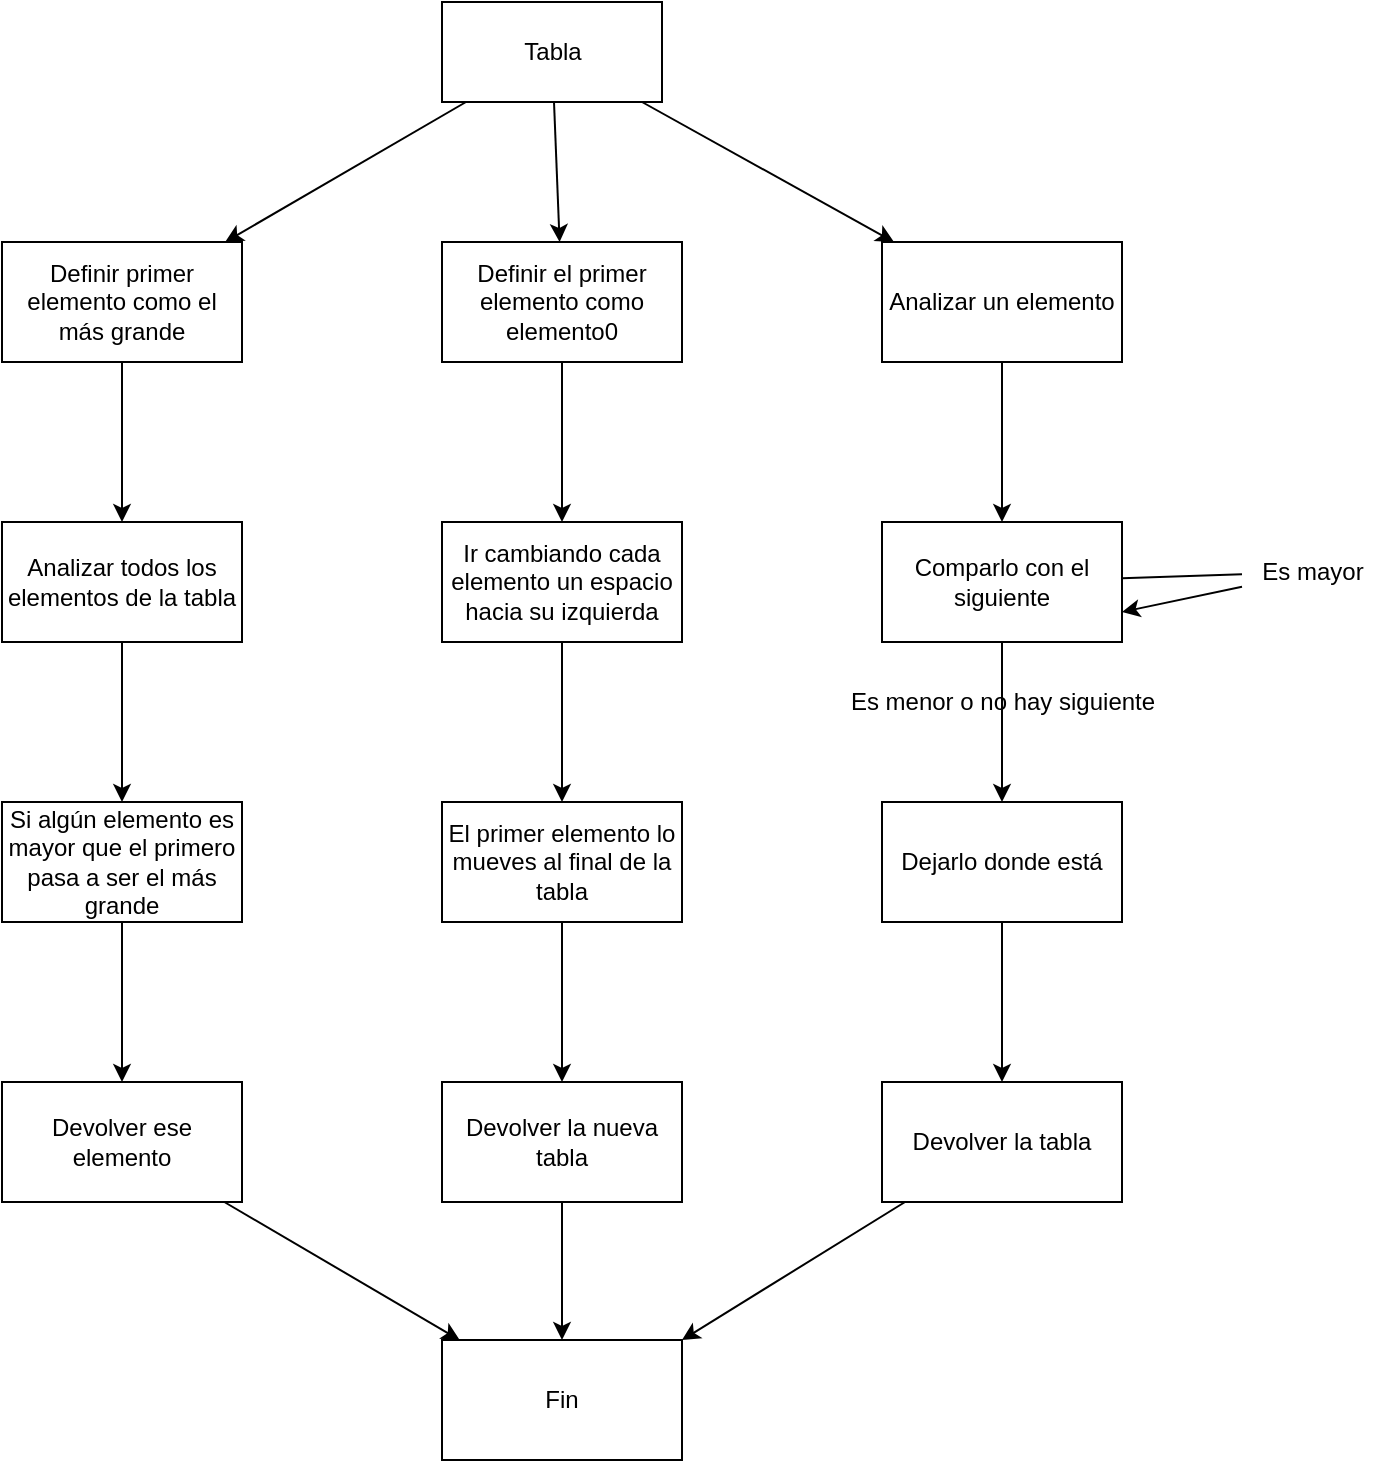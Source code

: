 <mxfile>
    <diagram id="_32itZah1G_ymb7UVUf7" name="Page-1">
        <mxGraphModel dx="1066" dy="560" grid="1" gridSize="10" guides="1" tooltips="1" connect="1" arrows="1" fold="1" page="1" pageScale="1" pageWidth="827" pageHeight="1169" math="0" shadow="0">
            <root>
                <mxCell id="0"/>
                <mxCell id="1" parent="0"/>
                <mxCell id="4" value="" style="edgeStyle=none;html=1;" edge="1" parent="1" source="2" target="3">
                    <mxGeometry relative="1" as="geometry"/>
                </mxCell>
                <mxCell id="6" value="" style="edgeStyle=none;html=1;" edge="1" parent="1" source="2" target="5">
                    <mxGeometry relative="1" as="geometry"/>
                </mxCell>
                <mxCell id="8" value="" style="edgeStyle=none;html=1;" edge="1" parent="1" source="2" target="7">
                    <mxGeometry relative="1" as="geometry"/>
                </mxCell>
                <mxCell id="2" value="Tabla" style="html=1;" vertex="1" parent="1">
                    <mxGeometry x="320" y="500" width="110" height="50" as="geometry"/>
                </mxCell>
                <mxCell id="20" value="" style="edgeStyle=none;html=1;" edge="1" parent="1" source="3" target="19">
                    <mxGeometry relative="1" as="geometry"/>
                </mxCell>
                <mxCell id="3" value="Definir el primer elemento como elemento0" style="whiteSpace=wrap;html=1;" vertex="1" parent="1">
                    <mxGeometry x="320" y="620" width="120" height="60" as="geometry"/>
                </mxCell>
                <mxCell id="27" value="" style="edgeStyle=none;html=1;" edge="1" parent="1" source="5" target="26">
                    <mxGeometry relative="1" as="geometry"/>
                </mxCell>
                <mxCell id="5" value="Analizar un elemento" style="whiteSpace=wrap;html=1;" vertex="1" parent="1">
                    <mxGeometry x="540" y="620" width="120" height="60" as="geometry"/>
                </mxCell>
                <mxCell id="10" value="" style="edgeStyle=none;html=1;" edge="1" parent="1" source="7" target="9">
                    <mxGeometry relative="1" as="geometry"/>
                </mxCell>
                <mxCell id="7" value="Definir primer elemento como el más grande" style="whiteSpace=wrap;html=1;" vertex="1" parent="1">
                    <mxGeometry x="100" y="620" width="120" height="60" as="geometry"/>
                </mxCell>
                <mxCell id="14" value="" style="edgeStyle=none;html=1;" edge="1" parent="1" source="9" target="13">
                    <mxGeometry relative="1" as="geometry"/>
                </mxCell>
                <mxCell id="9" value="Analizar todos los elementos de la tabla" style="whiteSpace=wrap;html=1;" vertex="1" parent="1">
                    <mxGeometry x="100" y="760" width="120" height="60" as="geometry"/>
                </mxCell>
                <mxCell id="16" value="" style="edgeStyle=none;html=1;" edge="1" parent="1" source="13" target="15">
                    <mxGeometry relative="1" as="geometry"/>
                </mxCell>
                <mxCell id="13" value="Si algún elemento es mayor que el primero pasa a ser el más grande" style="whiteSpace=wrap;html=1;" vertex="1" parent="1">
                    <mxGeometry x="100" y="900" width="120" height="60" as="geometry"/>
                </mxCell>
                <mxCell id="18" value="" style="edgeStyle=none;html=1;" edge="1" parent="1" source="15" target="17">
                    <mxGeometry relative="1" as="geometry"/>
                </mxCell>
                <mxCell id="15" value="Devolver ese elemento" style="whiteSpace=wrap;html=1;" vertex="1" parent="1">
                    <mxGeometry x="100" y="1040" width="120" height="60" as="geometry"/>
                </mxCell>
                <mxCell id="17" value="Fin" style="whiteSpace=wrap;html=1;" vertex="1" parent="1">
                    <mxGeometry x="320" y="1169" width="120" height="60" as="geometry"/>
                </mxCell>
                <mxCell id="22" value="" style="edgeStyle=none;html=1;" edge="1" parent="1" source="19" target="21">
                    <mxGeometry relative="1" as="geometry"/>
                </mxCell>
                <mxCell id="19" value="Ir cambiando cada elemento un espacio hacia su izquierda" style="whiteSpace=wrap;html=1;" vertex="1" parent="1">
                    <mxGeometry x="320" y="760" width="120" height="60" as="geometry"/>
                </mxCell>
                <mxCell id="24" value="" style="edgeStyle=none;html=1;" edge="1" parent="1" source="21" target="23">
                    <mxGeometry relative="1" as="geometry"/>
                </mxCell>
                <mxCell id="21" value="El primer elemento lo mueves al final de la tabla" style="whiteSpace=wrap;html=1;" vertex="1" parent="1">
                    <mxGeometry x="320" y="900" width="120" height="60" as="geometry"/>
                </mxCell>
                <mxCell id="25" value="" style="edgeStyle=none;html=1;" edge="1" parent="1" source="23" target="17">
                    <mxGeometry relative="1" as="geometry"/>
                </mxCell>
                <mxCell id="23" value="Devolver la nueva tabla" style="whiteSpace=wrap;html=1;" vertex="1" parent="1">
                    <mxGeometry x="320" y="1040" width="120" height="60" as="geometry"/>
                </mxCell>
                <mxCell id="29" value="" style="edgeStyle=none;html=1;" edge="1" parent="1" source="26" target="28">
                    <mxGeometry relative="1" as="geometry"/>
                </mxCell>
                <mxCell id="31" value="" style="edgeStyle=none;html=1;startArrow=none;entryX=1;entryY=0.75;entryDx=0;entryDy=0;" edge="1" parent="1" source="33" target="26">
                    <mxGeometry relative="1" as="geometry">
                        <mxPoint x="740.0" y="787.143" as="targetPoint"/>
                    </mxGeometry>
                </mxCell>
                <mxCell id="26" value="Comparlo con el siguiente" style="whiteSpace=wrap;html=1;" vertex="1" parent="1">
                    <mxGeometry x="540" y="760" width="120" height="60" as="geometry"/>
                </mxCell>
                <mxCell id="36" value="" style="edgeStyle=none;html=1;" edge="1" parent="1" source="28" target="35">
                    <mxGeometry relative="1" as="geometry"/>
                </mxCell>
                <mxCell id="28" value="Dejarlo donde está" style="whiteSpace=wrap;html=1;" vertex="1" parent="1">
                    <mxGeometry x="540" y="900" width="120" height="60" as="geometry"/>
                </mxCell>
                <mxCell id="32" value="Es menor o no hay siguiente" style="text;html=1;align=center;verticalAlign=middle;resizable=0;points=[];autosize=1;strokeColor=none;fillColor=none;" vertex="1" parent="1">
                    <mxGeometry x="510" y="835" width="180" height="30" as="geometry"/>
                </mxCell>
                <mxCell id="34" value="" style="edgeStyle=none;html=1;endArrow=none;" edge="1" parent="1" source="26" target="33">
                    <mxGeometry relative="1" as="geometry">
                        <mxPoint x="660.0" y="790" as="sourcePoint"/>
                        <mxPoint x="740.0" y="790" as="targetPoint"/>
                    </mxGeometry>
                </mxCell>
                <mxCell id="33" value="Es mayor" style="text;html=1;align=center;verticalAlign=middle;resizable=0;points=[];autosize=1;strokeColor=none;fillColor=none;" vertex="1" parent="1">
                    <mxGeometry x="720" y="770" width="70" height="30" as="geometry"/>
                </mxCell>
                <mxCell id="37" style="edgeStyle=none;html=1;entryX=1;entryY=0;entryDx=0;entryDy=0;" edge="1" parent="1" source="35" target="17">
                    <mxGeometry relative="1" as="geometry"/>
                </mxCell>
                <mxCell id="35" value="Devolver la tabla" style="whiteSpace=wrap;html=1;" vertex="1" parent="1">
                    <mxGeometry x="540" y="1040" width="120" height="60" as="geometry"/>
                </mxCell>
            </root>
        </mxGraphModel>
    </diagram>
</mxfile>